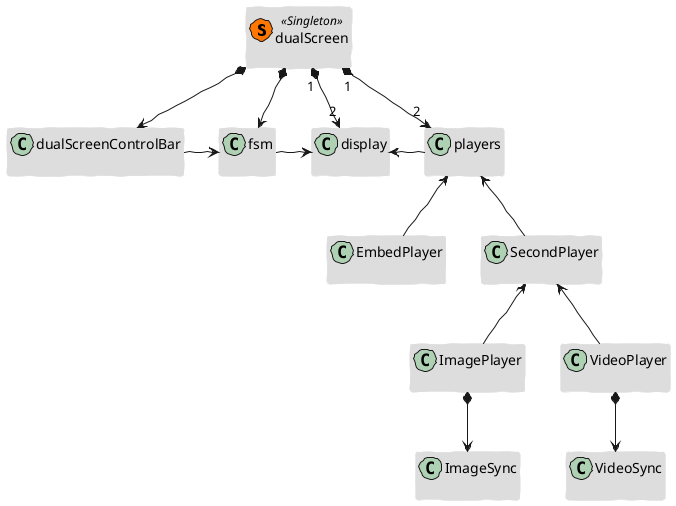 @startuml

skinparam handwritten true

class dualScreen << (S,#FF7700) Singleton >>
class dualScreenControlBar
class fsm
class display
class EmbedPlayer
class SecondPlayer


dualScreen "1" *--> "2" display
dualScreen "1" *--> "2" players
dualScreen *--> fsm
dualScreen *--> dualScreenControlBar

fsm -> display
dualScreenControlBar -> fsm

players <-- EmbedPlayer
players <-- SecondPlayer
SecondPlayer <-- ImagePlayer
SecondPlayer <-- VideoPlayer
players -left-> display

ImagePlayer *--> ImageSync
VideoPlayer *--> VideoSync

skinparam class {
	BackgroundColor #DDDDDD
	ArrowColor black
	BorderColor #DDDDDD
}

@enduml